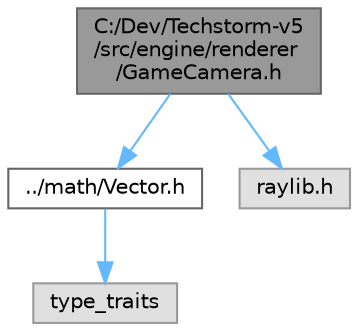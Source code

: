 digraph "C:/Dev/Techstorm-v5/src/engine/renderer/GameCamera.h"
{
 // LATEX_PDF_SIZE
  bgcolor="transparent";
  edge [fontname=Helvetica,fontsize=10,labelfontname=Helvetica,labelfontsize=10];
  node [fontname=Helvetica,fontsize=10,shape=box,height=0.2,width=0.4];
  Node1 [id="Node000001",label="C:/Dev/Techstorm-v5\l/src/engine/renderer\l/GameCamera.h",height=0.2,width=0.4,color="gray40", fillcolor="grey60", style="filled", fontcolor="black",tooltip="Declares the GameCamera class."];
  Node1 -> Node2 [id="edge4_Node000001_Node000002",color="steelblue1",style="solid",tooltip=" "];
  Node2 [id="Node000002",label="../math/Vector.h",height=0.2,width=0.4,color="grey40", fillcolor="white", style="filled",URL="$d4/d7f/_vector_8h.html",tooltip=" "];
  Node2 -> Node3 [id="edge5_Node000002_Node000003",color="steelblue1",style="solid",tooltip=" "];
  Node3 [id="Node000003",label="type_traits",height=0.2,width=0.4,color="grey60", fillcolor="#E0E0E0", style="filled",tooltip=" "];
  Node1 -> Node4 [id="edge6_Node000001_Node000004",color="steelblue1",style="solid",tooltip=" "];
  Node4 [id="Node000004",label="raylib.h",height=0.2,width=0.4,color="grey60", fillcolor="#E0E0E0", style="filled",tooltip=" "];
}
